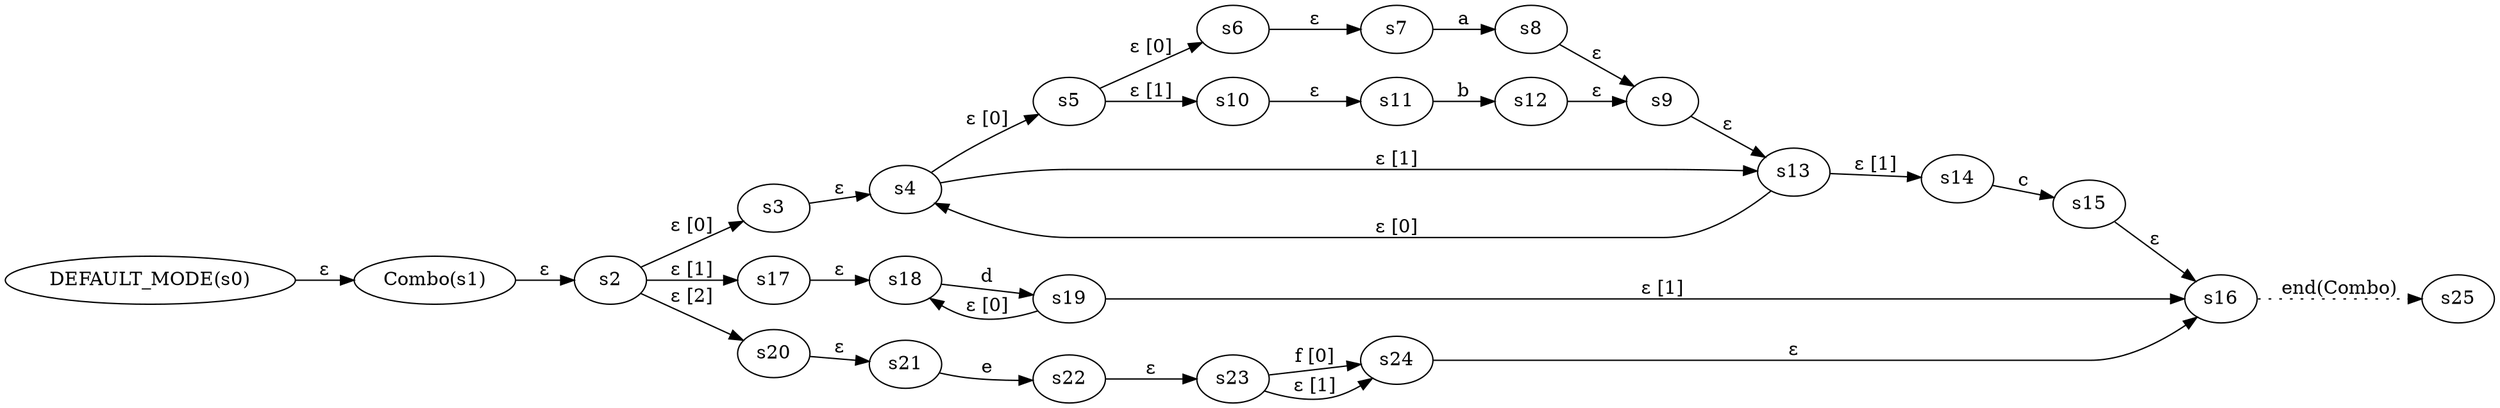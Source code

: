 digraph ATN {
  rankdir=LR;

  "DEFAULT_MODE(s0)" -> "Combo(s1)" [label=ε]
  "Combo(s1)" -> s2 [label=ε]
  s2 -> s3 [label="ε [0]"]
  s3 -> s4 [label=ε]
  s4 -> s5 [label="ε [0]"]
  s5 -> s6 [label="ε [0]"]
  s6 -> s7 [label=ε]
  s7 -> s8 [label=a]
  s8 -> s9 [label=ε]
  s9 -> s13 [label=ε]
  s13 -> s4 [label="ε [0]"]
  s13 -> s14 [label="ε [1]"]
  s14 -> s15 [label=c]
  s15 -> s16 [label=ε]
  s16 -> s25 [label="end(Combo)", style=dotted]
  s5 -> s10 [label="ε [1]"]
  s10 -> s11 [label=ε]
  s11 -> s12 [label=b]
  s12 -> s9 [label=ε]
  s4 -> s13 [label="ε [1]"]
  s2 -> s17 [label="ε [1]"]
  s17 -> s18 [label=ε]
  s18 -> s19 [label=d]
  s19 -> s18 [label="ε [0]"]
  s19 -> s16 [label="ε [1]"]
  s2 -> s20 [label="ε [2]"]
  s20 -> s21 [label=ε]
  s21 -> s22 [label=e]
  s22 -> s23 [label=ε]
  s23 -> s24 [label="f [0]"]
  s24 -> s16 [label=ε]
  s23 -> s24 [label="ε [1]"]
}